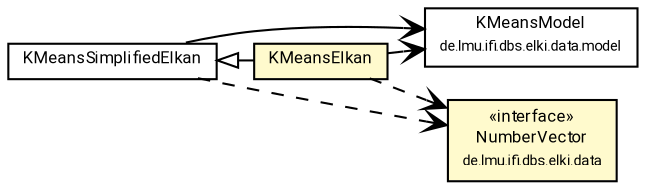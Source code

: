 #!/usr/local/bin/dot
#
# Class diagram 
# Generated by UMLGraph version R5_7_2-60-g0e99a6 (http://www.spinellis.gr/umlgraph/)
#

digraph G {
	graph [fontnames="svg"]
	edge [fontname="Roboto",fontsize=7,labelfontname="Roboto",labelfontsize=7,color="black"];
	node [fontname="Roboto",fontcolor="black",fontsize=8,shape=plaintext,margin=0,width=0,height=0];
	nodesep=0.15;
	ranksep=0.25;
	rankdir=LR;
	// de.lmu.ifi.dbs.elki.data.model.KMeansModel
	c5655910 [label=<<table title="de.lmu.ifi.dbs.elki.data.model.KMeansModel" border="0" cellborder="1" cellspacing="0" cellpadding="2" href="../../../data/model/KMeansModel.html" target="_parent">
		<tr><td><table border="0" cellspacing="0" cellpadding="1">
		<tr><td align="center" balign="center"> <font face="Roboto">KMeansModel</font> </td></tr>
		<tr><td align="center" balign="center"> <font face="Roboto" point-size="7.0">de.lmu.ifi.dbs.elki.data.model</font> </td></tr>
		</table></td></tr>
		</table>>, URL="../../../data/model/KMeansModel.html"];
	// de.lmu.ifi.dbs.elki.algorithm.clustering.kmeans.KMeansElkan<V extends de.lmu.ifi.dbs.elki.data.NumberVector>
	c5656145 [label=<<table title="de.lmu.ifi.dbs.elki.algorithm.clustering.kmeans.KMeansElkan" border="0" cellborder="1" cellspacing="0" cellpadding="2" bgcolor="lemonChiffon" href="KMeansElkan.html" target="_parent">
		<tr><td><table border="0" cellspacing="0" cellpadding="1">
		<tr><td align="center" balign="center"> <font face="Roboto">KMeansElkan</font> </td></tr>
		</table></td></tr>
		</table>>, URL="KMeansElkan.html"];
	// de.lmu.ifi.dbs.elki.algorithm.clustering.kmeans.KMeansSimplifiedElkan<V extends de.lmu.ifi.dbs.elki.data.NumberVector>
	c5656173 [label=<<table title="de.lmu.ifi.dbs.elki.algorithm.clustering.kmeans.KMeansSimplifiedElkan" border="0" cellborder="1" cellspacing="0" cellpadding="2" href="KMeansSimplifiedElkan.html" target="_parent">
		<tr><td><table border="0" cellspacing="0" cellpadding="1">
		<tr><td align="center" balign="center"> <font face="Roboto">KMeansSimplifiedElkan</font> </td></tr>
		</table></td></tr>
		</table>>, URL="KMeansSimplifiedElkan.html"];
	// de.lmu.ifi.dbs.elki.data.NumberVector
	c5656477 [label=<<table title="de.lmu.ifi.dbs.elki.data.NumberVector" border="0" cellborder="1" cellspacing="0" cellpadding="2" bgcolor="LemonChiffon" href="../../../data/NumberVector.html" target="_parent">
		<tr><td><table border="0" cellspacing="0" cellpadding="1">
		<tr><td align="center" balign="center"> &#171;interface&#187; </td></tr>
		<tr><td align="center" balign="center"> <font face="Roboto">NumberVector</font> </td></tr>
		<tr><td align="center" balign="center"> <font face="Roboto" point-size="7.0">de.lmu.ifi.dbs.elki.data</font> </td></tr>
		</table></td></tr>
		</table>>, URL="../../../data/NumberVector.html"];
	// de.lmu.ifi.dbs.elki.algorithm.clustering.kmeans.KMeansElkan<V extends de.lmu.ifi.dbs.elki.data.NumberVector> extends de.lmu.ifi.dbs.elki.algorithm.clustering.kmeans.KMeansSimplifiedElkan<V extends de.lmu.ifi.dbs.elki.data.NumberVector>
	c5656173 -> c5656145 [arrowtail=empty,dir=back,weight=10];
	// de.lmu.ifi.dbs.elki.algorithm.clustering.kmeans.KMeansElkan<V extends de.lmu.ifi.dbs.elki.data.NumberVector> navassoc de.lmu.ifi.dbs.elki.data.model.KMeansModel
	c5656145 -> c5655910 [arrowhead=open,weight=1];
	// de.lmu.ifi.dbs.elki.algorithm.clustering.kmeans.KMeansSimplifiedElkan<V extends de.lmu.ifi.dbs.elki.data.NumberVector> navassoc de.lmu.ifi.dbs.elki.data.model.KMeansModel
	c5656173 -> c5655910 [arrowhead=open,weight=1];
	// de.lmu.ifi.dbs.elki.algorithm.clustering.kmeans.KMeansElkan<V extends de.lmu.ifi.dbs.elki.data.NumberVector> depend de.lmu.ifi.dbs.elki.data.NumberVector
	c5656145 -> c5656477 [arrowhead=open,style=dashed,weight=0];
	// de.lmu.ifi.dbs.elki.algorithm.clustering.kmeans.KMeansSimplifiedElkan<V extends de.lmu.ifi.dbs.elki.data.NumberVector> depend de.lmu.ifi.dbs.elki.data.NumberVector
	c5656173 -> c5656477 [arrowhead=open,style=dashed,weight=0];
}

